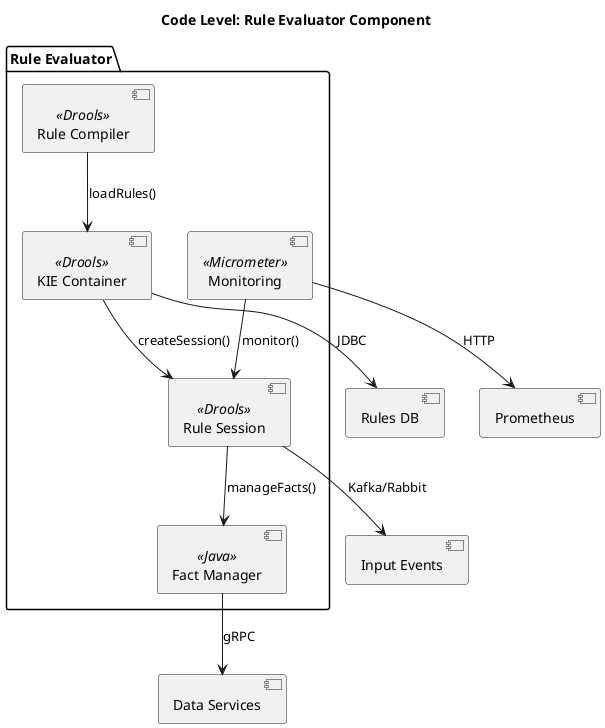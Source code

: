 @startuml
title Code Level: Rule Evaluator Component

package "Rule Evaluator" {
  [KIE Container] as kie_container <<Drools>>
  [Rule Session] as rule_session <<Drools>> 
  [Fact Manager] as fact_manager <<Java>>
  [Rule Compiler] as rule_compiler <<Drools>>
  [Monitoring] as monitoring <<Micrometer>>
}

' Internal connections
kie_container --> rule_session : createSession()
rule_session --> fact_manager : manageFacts()
rule_compiler --> kie_container : loadRules()
monitoring --> rule_session : monitor()

' External dependencies
kie_container --> [Rules DB] : JDBC
rule_session --> [Input Events] : Kafka/Rabbit
monitoring --> [Prometheus] : HTTP
fact_manager --> [Data Services] : gRPC

@enduml